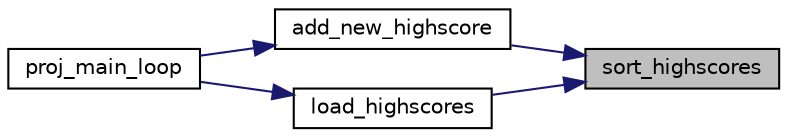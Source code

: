 digraph "sort_highscores"
{
 // LATEX_PDF_SIZE
  edge [fontname="Helvetica",fontsize="10",labelfontname="Helvetica",labelfontsize="10"];
  node [fontname="Helvetica",fontsize="10",shape=record];
  rankdir="RL";
  Node1 [label="sort_highscores",height=0.2,width=0.4,color="black", fillcolor="grey75", style="filled", fontcolor="black",tooltip="Sorts the highscores using a simple bubble sort algorithm."];
  Node1 -> Node2 [dir="back",color="midnightblue",fontsize="10",style="solid",fontname="Helvetica"];
  Node2 [label="add_new_highscore",height=0.2,width=0.4,color="black", fillcolor="white", style="filled",URL="$group__highscore.html#gaf1e517e7640d958d60a1a1113a2fcdf7",tooltip="Add a new highscore into our highscores arrays."];
  Node2 -> Node3 [dir="back",color="midnightblue",fontsize="10",style="solid",fontname="Helvetica"];
  Node3 [label="proj_main_loop",height=0.2,width=0.4,color="black", fillcolor="white", style="filled",URL="$proj_8c.html#a2a16f651eccbd248e1ad3b3b924b143b",tooltip=" "];
  Node1 -> Node4 [dir="back",color="midnightblue",fontsize="10",style="solid",fontname="Helvetica"];
  Node4 [label="load_highscores",height=0.2,width=0.4,color="black", fillcolor="white", style="filled",URL="$group__highscore.html#ga0d3498a34faf1bc4e6902e672b855e7e",tooltip="Loads the highscores from the highscores.txt file."];
  Node4 -> Node3 [dir="back",color="midnightblue",fontsize="10",style="solid",fontname="Helvetica"];
}
